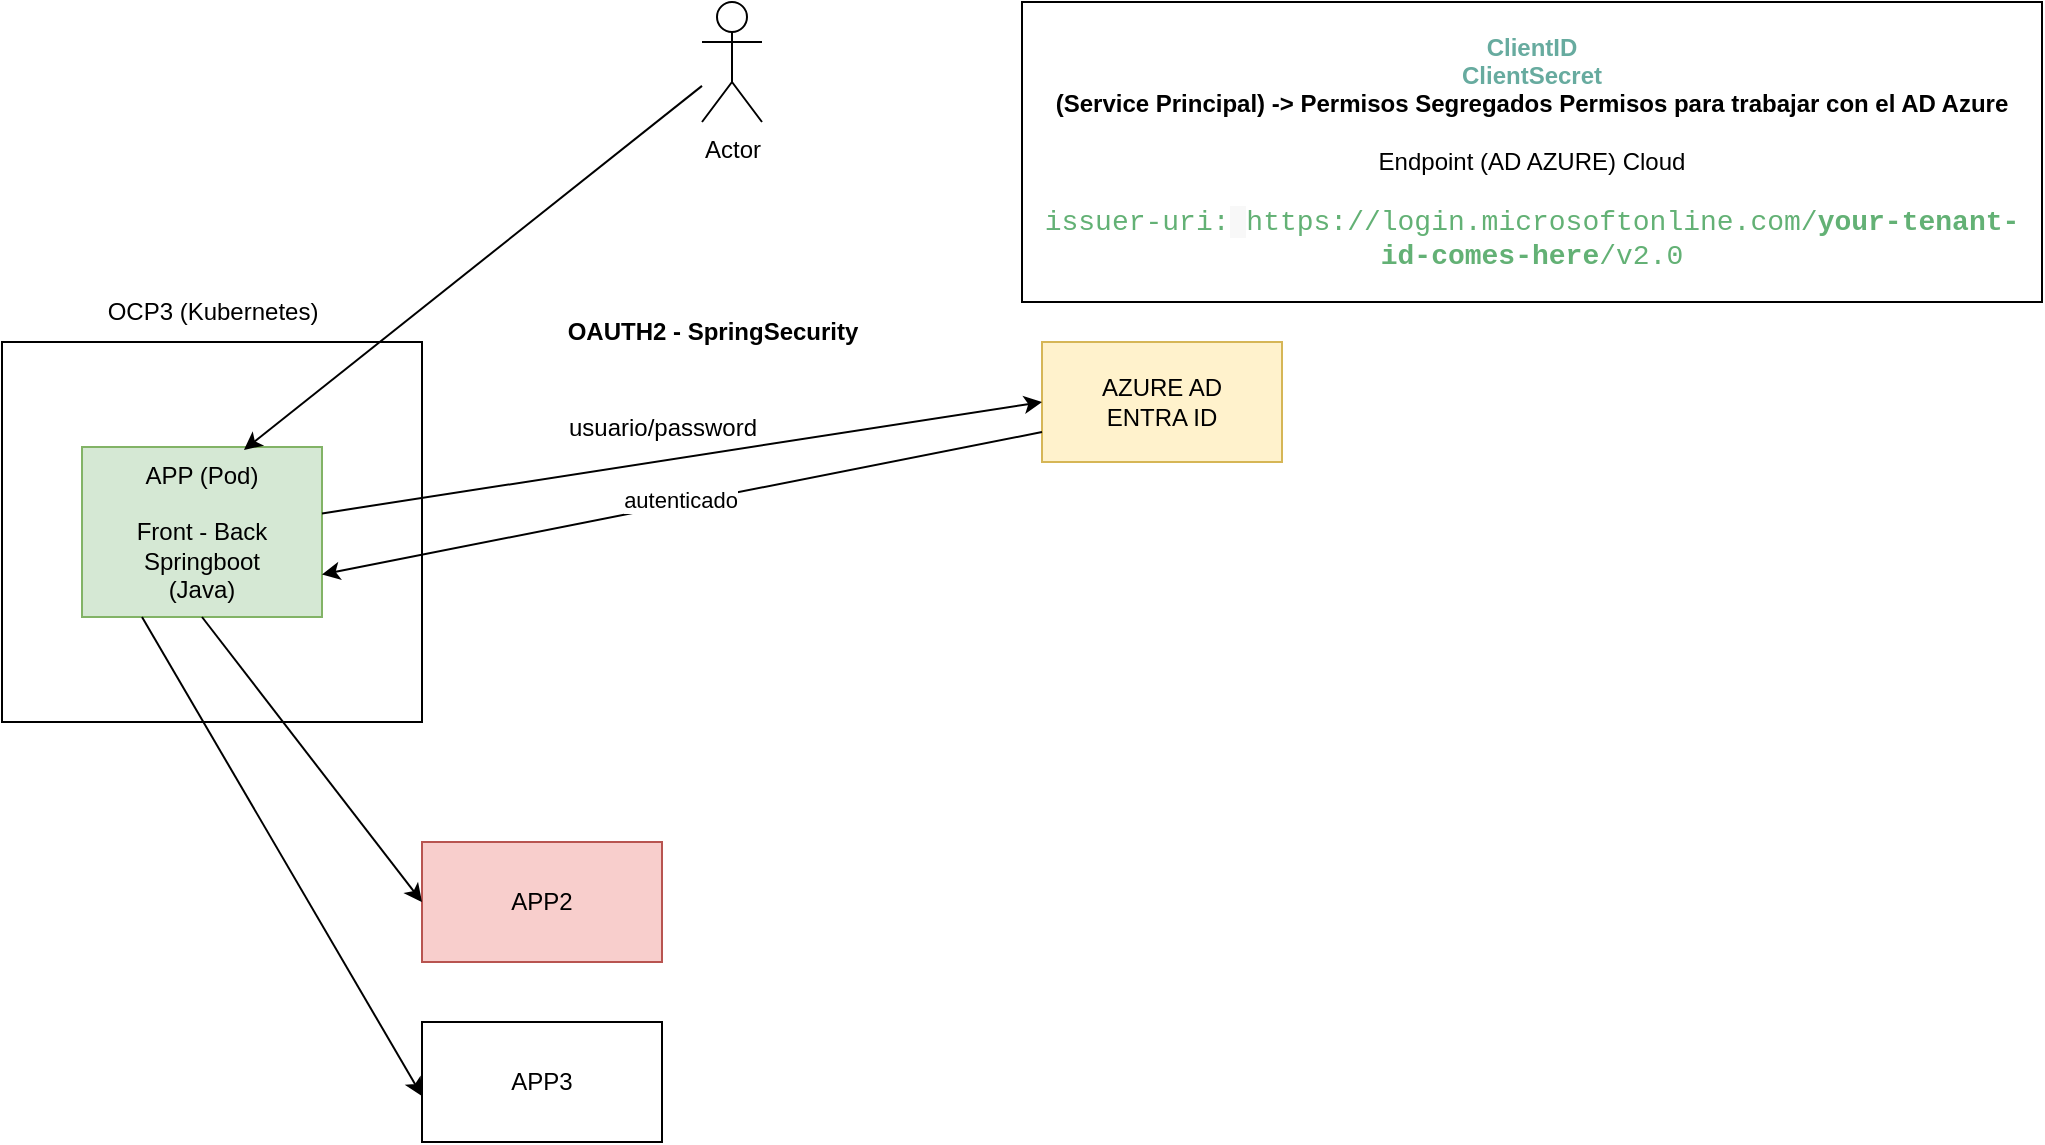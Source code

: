 <mxfile version="26.2.9">
  <diagram name="Page-1" id="BcNmVmZUqjCH2aFlpdxK">
    <mxGraphModel dx="1428" dy="772" grid="1" gridSize="10" guides="1" tooltips="1" connect="1" arrows="1" fold="1" page="1" pageScale="1" pageWidth="850" pageHeight="1100" math="0" shadow="0">
      <root>
        <mxCell id="0" />
        <mxCell id="1" parent="0" />
        <mxCell id="hWy6ZG31765ARKBdkO8h-1" value="" style="rounded=0;whiteSpace=wrap;html=1;" vertex="1" parent="1">
          <mxGeometry x="60" y="190" width="210" height="190" as="geometry" />
        </mxCell>
        <mxCell id="hWy6ZG31765ARKBdkO8h-2" value="OCP3 (Kubernetes)" style="text;html=1;align=center;verticalAlign=middle;resizable=0;points=[];autosize=1;strokeColor=none;fillColor=none;" vertex="1" parent="1">
          <mxGeometry x="100" y="160" width="130" height="30" as="geometry" />
        </mxCell>
        <mxCell id="hWy6ZG31765ARKBdkO8h-3" value="APP (Pod)&lt;div&gt;&lt;br&gt;&lt;/div&gt;&lt;div&gt;Front - Back&lt;/div&gt;&lt;div&gt;Springboot&lt;/div&gt;&lt;div&gt;(Java)&lt;/div&gt;" style="rounded=0;whiteSpace=wrap;html=1;fillColor=#d5e8d4;strokeColor=#82b366;" vertex="1" parent="1">
          <mxGeometry x="100" y="242.5" width="120" height="85" as="geometry" />
        </mxCell>
        <mxCell id="hWy6ZG31765ARKBdkO8h-4" value="AZURE AD&lt;div&gt;ENTRA ID&lt;/div&gt;" style="rounded=0;whiteSpace=wrap;html=1;fillColor=#fff2cc;strokeColor=#d6b656;" vertex="1" parent="1">
          <mxGeometry x="580" y="190" width="120" height="60" as="geometry" />
        </mxCell>
        <mxCell id="hWy6ZG31765ARKBdkO8h-5" value="APP2" style="rounded=0;whiteSpace=wrap;html=1;fillColor=#f8cecc;strokeColor=#b85450;" vertex="1" parent="1">
          <mxGeometry x="270" y="440" width="120" height="60" as="geometry" />
        </mxCell>
        <mxCell id="hWy6ZG31765ARKBdkO8h-6" value="APP3" style="rounded=0;whiteSpace=wrap;html=1;" vertex="1" parent="1">
          <mxGeometry x="270" y="530" width="120" height="60" as="geometry" />
        </mxCell>
        <mxCell id="hWy6ZG31765ARKBdkO8h-7" value="" style="endArrow=classic;html=1;rounded=0;exitX=0.5;exitY=1;exitDx=0;exitDy=0;entryX=0;entryY=0.5;entryDx=0;entryDy=0;" edge="1" parent="1" source="hWy6ZG31765ARKBdkO8h-3" target="hWy6ZG31765ARKBdkO8h-5">
          <mxGeometry width="50" height="50" relative="1" as="geometry">
            <mxPoint x="400" y="420" as="sourcePoint" />
            <mxPoint x="450" y="370" as="targetPoint" />
          </mxGeometry>
        </mxCell>
        <mxCell id="hWy6ZG31765ARKBdkO8h-8" value="" style="endArrow=classic;html=1;rounded=0;exitX=0.25;exitY=1;exitDx=0;exitDy=0;entryX=0;entryY=0.617;entryDx=0;entryDy=0;entryPerimeter=0;" edge="1" parent="1" source="hWy6ZG31765ARKBdkO8h-3" target="hWy6ZG31765ARKBdkO8h-6">
          <mxGeometry width="50" height="50" relative="1" as="geometry">
            <mxPoint x="130" y="320" as="sourcePoint" />
            <mxPoint x="240" y="475" as="targetPoint" />
          </mxGeometry>
        </mxCell>
        <mxCell id="hWy6ZG31765ARKBdkO8h-9" value="Actor" style="shape=umlActor;verticalLabelPosition=bottom;verticalAlign=top;html=1;outlineConnect=0;" vertex="1" parent="1">
          <mxGeometry x="410" y="20" width="30" height="60" as="geometry" />
        </mxCell>
        <mxCell id="hWy6ZG31765ARKBdkO8h-12" value="" style="endArrow=classic;html=1;rounded=0;entryX=0.675;entryY=0.017;entryDx=0;entryDy=0;entryPerimeter=0;" edge="1" parent="1" source="hWy6ZG31765ARKBdkO8h-9" target="hWy6ZG31765ARKBdkO8h-3">
          <mxGeometry width="50" height="50" relative="1" as="geometry">
            <mxPoint x="400" y="340" as="sourcePoint" />
            <mxPoint x="450" y="290" as="targetPoint" />
          </mxGeometry>
        </mxCell>
        <mxCell id="hWy6ZG31765ARKBdkO8h-13" value="" style="endArrow=classic;html=1;rounded=0;entryX=0;entryY=0.5;entryDx=0;entryDy=0;" edge="1" parent="1" source="hWy6ZG31765ARKBdkO8h-3" target="hWy6ZG31765ARKBdkO8h-4">
          <mxGeometry width="50" height="50" relative="1" as="geometry">
            <mxPoint x="400" y="340" as="sourcePoint" />
            <mxPoint x="450" y="290" as="targetPoint" />
          </mxGeometry>
        </mxCell>
        <mxCell id="hWy6ZG31765ARKBdkO8h-14" value="usuario/password" style="text;html=1;align=center;verticalAlign=middle;resizable=0;points=[];autosize=1;strokeColor=none;fillColor=none;" vertex="1" parent="1">
          <mxGeometry x="330" y="218" width="120" height="30" as="geometry" />
        </mxCell>
        <mxCell id="hWy6ZG31765ARKBdkO8h-15" value="" style="endArrow=classic;html=1;rounded=0;exitX=0;exitY=0.75;exitDx=0;exitDy=0;entryX=1;entryY=0.75;entryDx=0;entryDy=0;" edge="1" parent="1" source="hWy6ZG31765ARKBdkO8h-4" target="hWy6ZG31765ARKBdkO8h-3">
          <mxGeometry width="50" height="50" relative="1" as="geometry">
            <mxPoint x="400" y="340" as="sourcePoint" />
            <mxPoint x="450" y="290" as="targetPoint" />
          </mxGeometry>
        </mxCell>
        <mxCell id="hWy6ZG31765ARKBdkO8h-16" value="autenticado" style="edgeLabel;html=1;align=center;verticalAlign=middle;resizable=0;points=[];" vertex="1" connectable="0" parent="hWy6ZG31765ARKBdkO8h-15">
          <mxGeometry x="-0.002" y="-2" relative="1" as="geometry">
            <mxPoint x="-1" as="offset" />
          </mxGeometry>
        </mxCell>
        <mxCell id="hWy6ZG31765ARKBdkO8h-17" value="&lt;b&gt;&lt;font style=&quot;color: rgb(103, 171, 159);&quot;&gt;ClientID&lt;/font&gt;&lt;/b&gt;&lt;div&gt;&lt;b&gt;&lt;font style=&quot;color: rgb(103, 171, 159);&quot;&gt;ClientSecret&lt;/font&gt;&lt;/b&gt;&lt;/div&gt;&lt;div&gt;&lt;b&gt;(Service Principal) -&amp;gt; Permisos Segregados Permisos para trabajar con el AD Azure&lt;/b&gt;&lt;/div&gt;&lt;div&gt;&lt;b&gt;&lt;br&gt;&lt;/b&gt;&lt;/div&gt;&lt;div&gt;Endpoint (AD AZURE) Cloud&lt;/div&gt;&lt;div&gt;&lt;br&gt;&lt;/div&gt;&lt;div&gt;&lt;span style=&quot;box-sizing: border-box; font-family: &amp;quot;Source Code Pro&amp;quot;, Consolas, &amp;quot;Bitstream Vera Sans Mono&amp;quot;, &amp;quot;Courier New&amp;quot;, Courier, monospace; font-size: 14px; text-align: start; white-space-collapse: preserve; color: rgb(99, 177, 117);&quot; class=&quot;hljs-attr&quot;&gt;issuer-uri:&lt;/span&gt;&lt;span style=&quot;color: rgb(10, 10, 10); font-family: &amp;quot;Source Code Pro&amp;quot;, Consolas, &amp;quot;Bitstream Vera Sans Mono&amp;quot;, &amp;quot;Courier New&amp;quot;, Courier, monospace; font-size: 14px; text-align: start; white-space-collapse: preserve; background-color: rgb(248, 248, 248);&quot;&gt; &lt;/span&gt;&lt;span style=&quot;box-sizing: border-box; font-family: &amp;quot;Source Code Pro&amp;quot;, Consolas, &amp;quot;Bitstream Vera Sans Mono&amp;quot;, &amp;quot;Courier New&amp;quot;, Courier, monospace; font-size: 14px; text-align: start; white-space-collapse: preserve; color: rgb(99, 177, 117);&quot; class=&quot;hljs-string&quot;&gt;https://login.microsoftonline.com/&lt;b&gt;your-tenant-id-comes-here&lt;/b&gt;/v2.0&lt;/span&gt;&lt;/div&gt;" style="rounded=0;whiteSpace=wrap;html=1;" vertex="1" parent="1">
          <mxGeometry x="570" y="20" width="510" height="150" as="geometry" />
        </mxCell>
        <mxCell id="hWy6ZG31765ARKBdkO8h-18" value="&lt;b&gt;OAUTH2 - SpringSecurity&lt;/b&gt;" style="text;html=1;align=center;verticalAlign=middle;resizable=0;points=[];autosize=1;strokeColor=none;fillColor=none;" vertex="1" parent="1">
          <mxGeometry x="330" y="170" width="170" height="30" as="geometry" />
        </mxCell>
      </root>
    </mxGraphModel>
  </diagram>
</mxfile>
